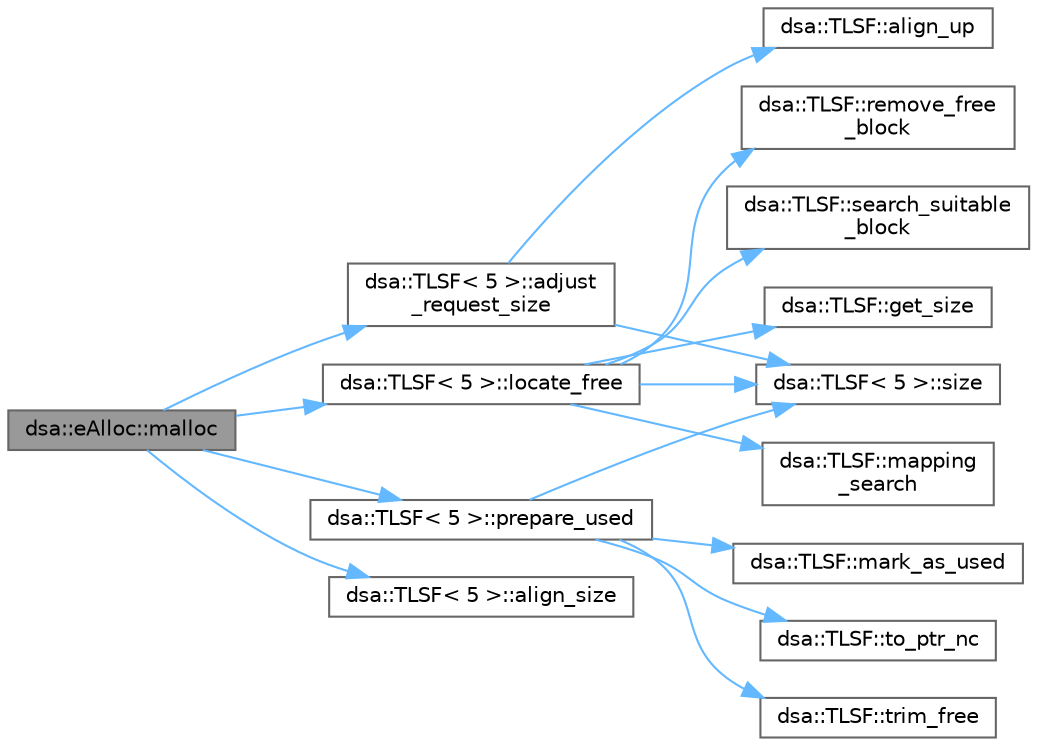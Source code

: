 digraph "dsa::eAlloc::malloc"
{
 // LATEX_PDF_SIZE
  bgcolor="transparent";
  edge [fontname=Helvetica,fontsize=10,labelfontname=Helvetica,labelfontsize=10];
  node [fontname=Helvetica,fontsize=10,shape=box,height=0.2,width=0.4];
  rankdir="LR";
  Node1 [id="Node000001",label="dsa::eAlloc::malloc",height=0.2,width=0.4,color="gray40", fillcolor="grey60", style="filled", fontcolor="black",tooltip="Allocates a block of memory of the specified size."];
  Node1 -> Node2 [id="edge1_Node000001_Node000002",color="steelblue1",style="solid",tooltip=" "];
  Node2 [id="Node000002",label="dsa::TLSF\< 5 \>::adjust\l_request_size",height=0.2,width=0.4,color="grey40", fillcolor="white", style="filled",URL="$classdsa_1_1_t_l_s_f.html#a06b784dc5df9063ca8acd2c1b1e4d7fe",tooltip=" "];
  Node2 -> Node3 [id="edge2_Node000002_Node000003",color="steelblue1",style="solid",tooltip=" "];
  Node3 [id="Node000003",label="dsa::TLSF::align_up",height=0.2,width=0.4,color="grey40", fillcolor="white", style="filled",URL="$classdsa_1_1_t_l_s_f.html#afa49f068970ffe8c065baf6b112c7c32",tooltip=" "];
  Node2 -> Node4 [id="edge3_Node000002_Node000004",color="steelblue1",style="solid",tooltip=" "];
  Node4 [id="Node000004",label="dsa::TLSF\< 5 \>::size",height=0.2,width=0.4,color="grey40", fillcolor="white", style="filled",URL="$classdsa_1_1_t_l_s_f.html#a9618212c00b858005a7e7c4d3891d992",tooltip=" "];
  Node1 -> Node5 [id="edge4_Node000001_Node000005",color="steelblue1",style="solid",tooltip=" "];
  Node5 [id="Node000005",label="dsa::TLSF\< 5 \>::align_size",height=0.2,width=0.4,color="grey40", fillcolor="white", style="filled",URL="$classdsa_1_1_t_l_s_f.html#aa368212269f0ea11be46c699c43cc548",tooltip=" "];
  Node1 -> Node6 [id="edge5_Node000001_Node000006",color="steelblue1",style="solid",tooltip=" "];
  Node6 [id="Node000006",label="dsa::TLSF\< 5 \>::locate_free",height=0.2,width=0.4,color="grey40", fillcolor="white", style="filled",URL="$classdsa_1_1_t_l_s_f.html#afacb1adf4c48b2d06cafaa71b9f884d9",tooltip=" "];
  Node6 -> Node7 [id="edge6_Node000006_Node000007",color="steelblue1",style="solid",tooltip=" "];
  Node7 [id="Node000007",label="dsa::TLSF::get_size",height=0.2,width=0.4,color="grey40", fillcolor="white", style="filled",URL="$classdsa_1_1_t_l_s_f.html#aa3b06851f567dc4366f71faf793d278c",tooltip=" "];
  Node6 -> Node8 [id="edge7_Node000006_Node000008",color="steelblue1",style="solid",tooltip=" "];
  Node8 [id="Node000008",label="dsa::TLSF::mapping\l_search",height=0.2,width=0.4,color="grey40", fillcolor="white", style="filled",URL="$classdsa_1_1_t_l_s_f.html#aa795026851710838eac2340ab77c9a3f",tooltip=" "];
  Node6 -> Node9 [id="edge8_Node000006_Node000009",color="steelblue1",style="solid",tooltip=" "];
  Node9 [id="Node000009",label="dsa::TLSF::remove_free\l_block",height=0.2,width=0.4,color="grey40", fillcolor="white", style="filled",URL="$classdsa_1_1_t_l_s_f.html#a57e28078474fdc0853060430d5454920",tooltip=" "];
  Node6 -> Node10 [id="edge9_Node000006_Node000010",color="steelblue1",style="solid",tooltip=" "];
  Node10 [id="Node000010",label="dsa::TLSF::search_suitable\l_block",height=0.2,width=0.4,color="grey40", fillcolor="white", style="filled",URL="$classdsa_1_1_t_l_s_f.html#ad2d8098eda4e9b2e07ea2d6e86a89262",tooltip=" "];
  Node6 -> Node4 [id="edge10_Node000006_Node000004",color="steelblue1",style="solid",tooltip=" "];
  Node1 -> Node11 [id="edge11_Node000001_Node000011",color="steelblue1",style="solid",tooltip=" "];
  Node11 [id="Node000011",label="dsa::TLSF\< 5 \>::prepare_used",height=0.2,width=0.4,color="grey40", fillcolor="white", style="filled",URL="$classdsa_1_1_t_l_s_f.html#a9a2d2201883d300bf1568e53c09297c4",tooltip=" "];
  Node11 -> Node12 [id="edge12_Node000011_Node000012",color="steelblue1",style="solid",tooltip=" "];
  Node12 [id="Node000012",label="dsa::TLSF::mark_as_used",height=0.2,width=0.4,color="grey40", fillcolor="white", style="filled",URL="$classdsa_1_1_t_l_s_f.html#a835dfcb50f18445e12725900519e3d12",tooltip=" "];
  Node11 -> Node4 [id="edge13_Node000011_Node000004",color="steelblue1",style="solid",tooltip=" "];
  Node11 -> Node13 [id="edge14_Node000011_Node000013",color="steelblue1",style="solid",tooltip=" "];
  Node13 [id="Node000013",label="dsa::TLSF::to_ptr_nc",height=0.2,width=0.4,color="grey40", fillcolor="white", style="filled",URL="$classdsa_1_1_t_l_s_f.html#a695ec978573cffb0ab2b9d9e28068e02",tooltip=" "];
  Node11 -> Node14 [id="edge15_Node000011_Node000014",color="steelblue1",style="solid",tooltip=" "];
  Node14 [id="Node000014",label="dsa::TLSF::trim_free",height=0.2,width=0.4,color="grey40", fillcolor="white", style="filled",URL="$classdsa_1_1_t_l_s_f.html#a52605b6620223a08ca21559d318c91d0",tooltip=" "];
}
